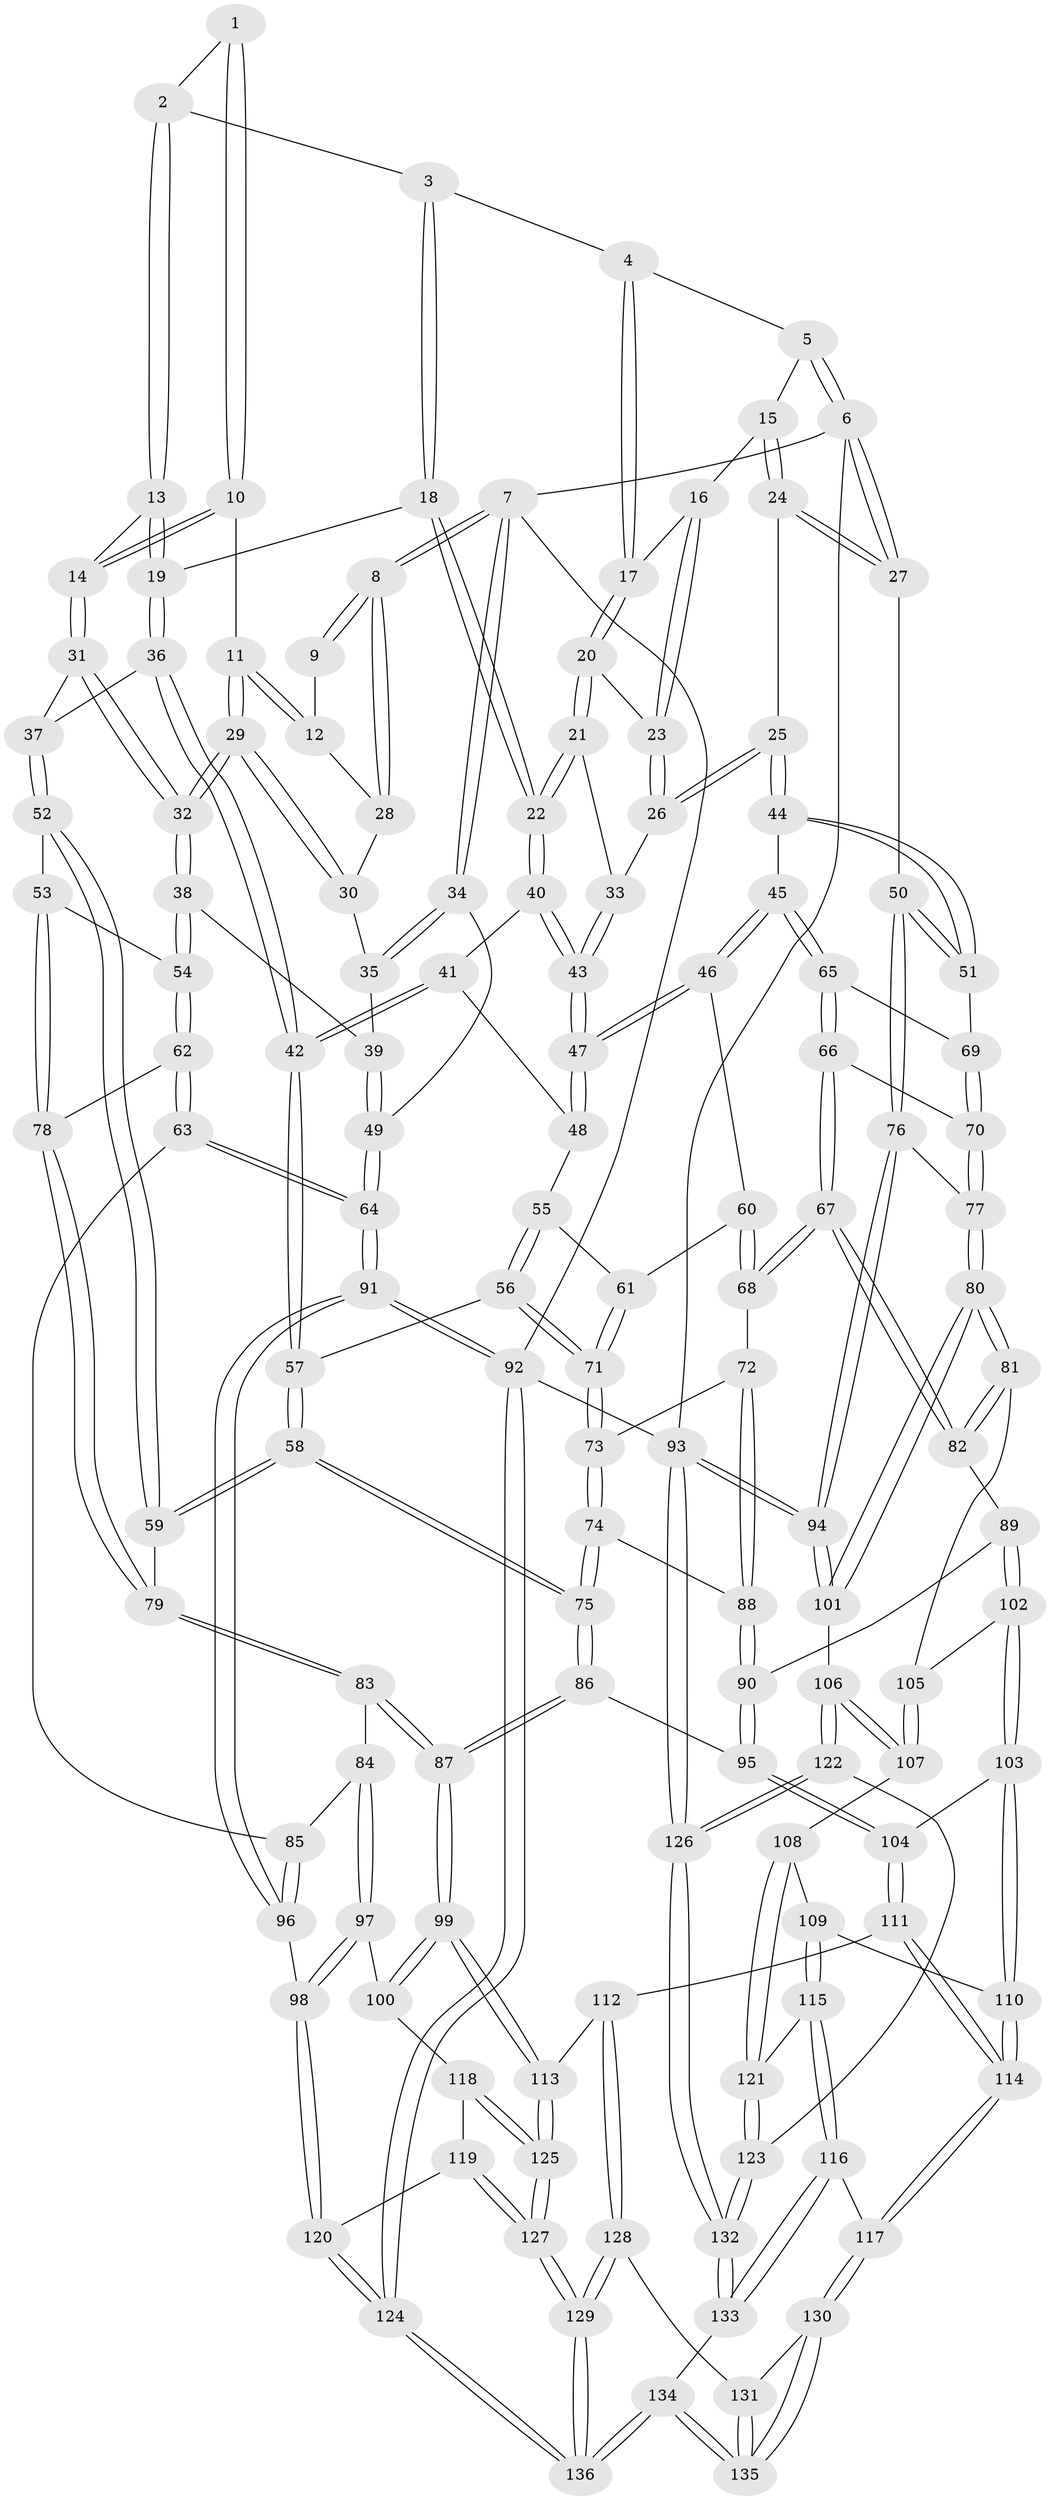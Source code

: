 // coarse degree distribution, {3: 0.15853658536585366, 4: 0.4146341463414634, 5: 0.35365853658536583, 6: 0.07317073170731707}
// Generated by graph-tools (version 1.1) at 2025/52/02/27/25 19:52:42]
// undirected, 136 vertices, 337 edges
graph export_dot {
graph [start="1"]
  node [color=gray90,style=filled];
  1 [pos="+0.3691701537733762+0"];
  2 [pos="+0.4324410386285427+0"];
  3 [pos="+0.5112609824480453+0"];
  4 [pos="+0.5226523059139073+0"];
  5 [pos="+0.8439287694710801+0"];
  6 [pos="+1+0"];
  7 [pos="+0+0"];
  8 [pos="+0+0"];
  9 [pos="+0.28476769567050997+0"];
  10 [pos="+0.3041766130818919+0.03367459069282553"];
  11 [pos="+0.2176505408121197+0.0963292832052391"];
  12 [pos="+0.17082227346048545+0.05965413929929285"];
  13 [pos="+0.41199195404482086+0.11671141708361278"];
  14 [pos="+0.3377868744152949+0.1321568628982069"];
  15 [pos="+0.8465280634513633+0"];
  16 [pos="+0.7854482550784785+0.03707089550738494"];
  17 [pos="+0.6118387279321652+0.004977038098273193"];
  18 [pos="+0.4999978404749831+0.13918119231016948"];
  19 [pos="+0.44678483846076517+0.14152435215873185"];
  20 [pos="+0.6339966566039023+0.08867590564710864"];
  21 [pos="+0.6227907089816463+0.11241322276345746"];
  22 [pos="+0.5484017719255067+0.16738652966185733"];
  23 [pos="+0.7365930570427429+0.09575539570615846"];
  24 [pos="+0.8929460387882238+0.0636151764560305"];
  25 [pos="+0.8038544107065501+0.21452299449920004"];
  26 [pos="+0.771700052262265+0.18244158018670426"];
  27 [pos="+1+0.24449350439145773"];
  28 [pos="+0.11458583895323965+0.07458313772806636"];
  29 [pos="+0.2296796404994622+0.15603404258781936"];
  30 [pos="+0.096781228555948+0.11895352116586998"];
  31 [pos="+0.2850777278178092+0.21031151624028763"];
  32 [pos="+0.25500427116152374+0.2171530089223701"];
  33 [pos="+0.6709641057776387+0.18347784358905175"];
  34 [pos="+0+0.09753142185360651"];
  35 [pos="+0.08792356534100351+0.13228850295863934"];
  36 [pos="+0.40530515844196+0.25522511683202476"];
  37 [pos="+0.361107538774584+0.2467601232326203"];
  38 [pos="+0.19635699311310673+0.27761031617537535"];
  39 [pos="+0.10942099390201086+0.2163362883852088"];
  40 [pos="+0.5490958869638136+0.18641285903067423"];
  41 [pos="+0.5348579870754282+0.21336381400237459"];
  42 [pos="+0.43948965999400186+0.28637796295271517"];
  43 [pos="+0.6538478939774804+0.27154408040219147"];
  44 [pos="+0.8077751597349786+0.23064782400471764"];
  45 [pos="+0.7443668123223826+0.31191569264226326"];
  46 [pos="+0.6724010056827694+0.3033390601316236"];
  47 [pos="+0.6624530833586083+0.2920099257069104"];
  48 [pos="+0.5576541536757329+0.29254600587482715"];
  49 [pos="+0+0.3064812405236092"];
  50 [pos="+1+0.26723004889113966"];
  51 [pos="+1+0.28231582651640036"];
  52 [pos="+0.32532749472346584+0.3877301558817448"];
  53 [pos="+0.28684339516035506+0.37607205075136463"];
  54 [pos="+0.1958200072355383+0.28253051124557926"];
  55 [pos="+0.5394730460243138+0.31739539286028967"];
  56 [pos="+0.47513116091815166+0.3432948828172085"];
  57 [pos="+0.4538579251022075+0.34265303767190625"];
  58 [pos="+0.4039509757614587+0.43349300722074624"];
  59 [pos="+0.38408055561148285+0.4238503651019844"];
  60 [pos="+0.633596592605306+0.35340896623255336"];
  61 [pos="+0.6085146567886063+0.3675473919359104"];
  62 [pos="+0.1174028364816092+0.3795503913039288"];
  63 [pos="+0.018707494751045793+0.4299095366769211"];
  64 [pos="+0+0.430844700837006"];
  65 [pos="+0.7454381014500238+0.3146189295230544"];
  66 [pos="+0.7722499570416157+0.43305584338744535"];
  67 [pos="+0.7418785969559134+0.46799419247014057"];
  68 [pos="+0.6833494919041505+0.470301920752839"];
  69 [pos="+0.895412957280064+0.3606671690539087"];
  70 [pos="+0.8372062400997687+0.44151661931598846"];
  71 [pos="+0.5777773507830075+0.4065245089060351"];
  72 [pos="+0.6561573553437274+0.48132673275347176"];
  73 [pos="+0.5766011654856711+0.4235910619095076"];
  74 [pos="+0.4912468531115506+0.504622910121239"];
  75 [pos="+0.4326307794462012+0.543237197598908"];
  76 [pos="+1+0.38137967716042437"];
  77 [pos="+0.9131178057748021+0.5063520063506334"];
  78 [pos="+0.22553667854115328+0.4745751429809814"];
  79 [pos="+0.22724888027963366+0.48158373595982684"];
  80 [pos="+0.868885141321448+0.6476502473482801"];
  81 [pos="+0.8205481212139378+0.6312439584786791"];
  82 [pos="+0.7504616878802671+0.5189606781637829"];
  83 [pos="+0.23130197151834148+0.5340000576494989"];
  84 [pos="+0.1732361461926677+0.5607102877006838"];
  85 [pos="+0.13602593563565443+0.5498049104450715"];
  86 [pos="+0.42602457097358243+0.586676865575828"];
  87 [pos="+0.40983073895216104+0.6064510236149542"];
  88 [pos="+0.6483129889445012+0.493401009337775"];
  89 [pos="+0.6471841626077872+0.6138799110527995"];
  90 [pos="+0.6189088067523183+0.5929666821265175"];
  91 [pos="+0+0.5679886341574581"];
  92 [pos="+0+1"];
  93 [pos="+1+1"];
  94 [pos="+1+0.808981105127892"];
  95 [pos="+0.4753191930126204+0.5928832423993456"];
  96 [pos="+0.04625900359150406+0.653529477434694"];
  97 [pos="+0.17590457633826842+0.673789626102976"];
  98 [pos="+0.10496986977807811+0.7143600234990146"];
  99 [pos="+0.3954594913410456+0.6710505312851073"];
  100 [pos="+0.269960400567033+0.7019570571264045"];
  101 [pos="+0.8999548386401413+0.6955528810847807"];
  102 [pos="+0.6809436101342382+0.6636238493536926"];
  103 [pos="+0.6772460699377327+0.6699927114505955"];
  104 [pos="+0.6182945469763896+0.7180673200445894"];
  105 [pos="+0.6809505053105586+0.6636239070193087"];
  106 [pos="+0.8757396831354202+0.7245644437601724"];
  107 [pos="+0.7550761023802539+0.7559702426788399"];
  108 [pos="+0.7422064304525984+0.7711440241190951"];
  109 [pos="+0.691651420502288+0.757098153511957"];
  110 [pos="+0.6900750990594002+0.7552313978387906"];
  111 [pos="+0.5608694855605475+0.8084055410368282"];
  112 [pos="+0.5204056272196323+0.7929219154396853"];
  113 [pos="+0.41312852317588467+0.7257944626063967"];
  114 [pos="+0.5743368872275302+0.8243825208895288"];
  115 [pos="+0.695984593634973+0.8573049131389336"];
  116 [pos="+0.6459967124924405+0.8693477047411902"];
  117 [pos="+0.588517500969144+0.8474375291481061"];
  118 [pos="+0.22354498170818773+0.7822949798973827"];
  119 [pos="+0.19743303495133763+0.8018854130797798"];
  120 [pos="+0.09190313510545835+0.8327088137727497"];
  121 [pos="+0.7310004796880398+0.8567984333850287"];
  122 [pos="+0.8594626209008909+0.7634268427211458"];
  123 [pos="+0.7939022763233781+0.8826755080974099"];
  124 [pos="+0+1"];
  125 [pos="+0.346600659565417+0.8698762160861566"];
  126 [pos="+1+1"];
  127 [pos="+0.33120402730659204+0.9285525394092242"];
  128 [pos="+0.4279735254050038+0.9760886563961076"];
  129 [pos="+0.31868309078269036+1"];
  130 [pos="+0.5669555884185199+0.8919693639751496"];
  131 [pos="+0.5151432902915973+0.9449587299222721"];
  132 [pos="+1+1"];
  133 [pos="+0.7211244172437391+1"];
  134 [pos="+0.7047645129947745+1"];
  135 [pos="+0.6216411169100388+1"];
  136 [pos="+0.23792559457193668+1"];
  1 -- 2;
  1 -- 10;
  1 -- 10;
  2 -- 3;
  2 -- 13;
  2 -- 13;
  3 -- 4;
  3 -- 18;
  3 -- 18;
  4 -- 5;
  4 -- 17;
  4 -- 17;
  5 -- 6;
  5 -- 6;
  5 -- 15;
  6 -- 7;
  6 -- 27;
  6 -- 27;
  6 -- 93;
  7 -- 8;
  7 -- 8;
  7 -- 34;
  7 -- 34;
  7 -- 92;
  8 -- 9;
  8 -- 9;
  8 -- 28;
  8 -- 28;
  9 -- 12;
  10 -- 11;
  10 -- 14;
  10 -- 14;
  11 -- 12;
  11 -- 12;
  11 -- 29;
  11 -- 29;
  12 -- 28;
  13 -- 14;
  13 -- 19;
  13 -- 19;
  14 -- 31;
  14 -- 31;
  15 -- 16;
  15 -- 24;
  15 -- 24;
  16 -- 17;
  16 -- 23;
  16 -- 23;
  17 -- 20;
  17 -- 20;
  18 -- 19;
  18 -- 22;
  18 -- 22;
  19 -- 36;
  19 -- 36;
  20 -- 21;
  20 -- 21;
  20 -- 23;
  21 -- 22;
  21 -- 22;
  21 -- 33;
  22 -- 40;
  22 -- 40;
  23 -- 26;
  23 -- 26;
  24 -- 25;
  24 -- 27;
  24 -- 27;
  25 -- 26;
  25 -- 26;
  25 -- 44;
  25 -- 44;
  26 -- 33;
  27 -- 50;
  28 -- 30;
  29 -- 30;
  29 -- 30;
  29 -- 32;
  29 -- 32;
  30 -- 35;
  31 -- 32;
  31 -- 32;
  31 -- 37;
  32 -- 38;
  32 -- 38;
  33 -- 43;
  33 -- 43;
  34 -- 35;
  34 -- 35;
  34 -- 49;
  35 -- 39;
  36 -- 37;
  36 -- 42;
  36 -- 42;
  37 -- 52;
  37 -- 52;
  38 -- 39;
  38 -- 54;
  38 -- 54;
  39 -- 49;
  39 -- 49;
  40 -- 41;
  40 -- 43;
  40 -- 43;
  41 -- 42;
  41 -- 42;
  41 -- 48;
  42 -- 57;
  42 -- 57;
  43 -- 47;
  43 -- 47;
  44 -- 45;
  44 -- 51;
  44 -- 51;
  45 -- 46;
  45 -- 46;
  45 -- 65;
  45 -- 65;
  46 -- 47;
  46 -- 47;
  46 -- 60;
  47 -- 48;
  47 -- 48;
  48 -- 55;
  49 -- 64;
  49 -- 64;
  50 -- 51;
  50 -- 51;
  50 -- 76;
  50 -- 76;
  51 -- 69;
  52 -- 53;
  52 -- 59;
  52 -- 59;
  53 -- 54;
  53 -- 78;
  53 -- 78;
  54 -- 62;
  54 -- 62;
  55 -- 56;
  55 -- 56;
  55 -- 61;
  56 -- 57;
  56 -- 71;
  56 -- 71;
  57 -- 58;
  57 -- 58;
  58 -- 59;
  58 -- 59;
  58 -- 75;
  58 -- 75;
  59 -- 79;
  60 -- 61;
  60 -- 68;
  60 -- 68;
  61 -- 71;
  61 -- 71;
  62 -- 63;
  62 -- 63;
  62 -- 78;
  63 -- 64;
  63 -- 64;
  63 -- 85;
  64 -- 91;
  64 -- 91;
  65 -- 66;
  65 -- 66;
  65 -- 69;
  66 -- 67;
  66 -- 67;
  66 -- 70;
  67 -- 68;
  67 -- 68;
  67 -- 82;
  67 -- 82;
  68 -- 72;
  69 -- 70;
  69 -- 70;
  70 -- 77;
  70 -- 77;
  71 -- 73;
  71 -- 73;
  72 -- 73;
  72 -- 88;
  72 -- 88;
  73 -- 74;
  73 -- 74;
  74 -- 75;
  74 -- 75;
  74 -- 88;
  75 -- 86;
  75 -- 86;
  76 -- 77;
  76 -- 94;
  76 -- 94;
  77 -- 80;
  77 -- 80;
  78 -- 79;
  78 -- 79;
  79 -- 83;
  79 -- 83;
  80 -- 81;
  80 -- 81;
  80 -- 101;
  80 -- 101;
  81 -- 82;
  81 -- 82;
  81 -- 105;
  82 -- 89;
  83 -- 84;
  83 -- 87;
  83 -- 87;
  84 -- 85;
  84 -- 97;
  84 -- 97;
  85 -- 96;
  85 -- 96;
  86 -- 87;
  86 -- 87;
  86 -- 95;
  87 -- 99;
  87 -- 99;
  88 -- 90;
  88 -- 90;
  89 -- 90;
  89 -- 102;
  89 -- 102;
  90 -- 95;
  90 -- 95;
  91 -- 92;
  91 -- 92;
  91 -- 96;
  91 -- 96;
  92 -- 124;
  92 -- 124;
  92 -- 93;
  93 -- 94;
  93 -- 94;
  93 -- 126;
  93 -- 126;
  94 -- 101;
  94 -- 101;
  95 -- 104;
  95 -- 104;
  96 -- 98;
  97 -- 98;
  97 -- 98;
  97 -- 100;
  98 -- 120;
  98 -- 120;
  99 -- 100;
  99 -- 100;
  99 -- 113;
  99 -- 113;
  100 -- 118;
  101 -- 106;
  102 -- 103;
  102 -- 103;
  102 -- 105;
  103 -- 104;
  103 -- 110;
  103 -- 110;
  104 -- 111;
  104 -- 111;
  105 -- 107;
  105 -- 107;
  106 -- 107;
  106 -- 107;
  106 -- 122;
  106 -- 122;
  107 -- 108;
  108 -- 109;
  108 -- 121;
  108 -- 121;
  109 -- 110;
  109 -- 115;
  109 -- 115;
  110 -- 114;
  110 -- 114;
  111 -- 112;
  111 -- 114;
  111 -- 114;
  112 -- 113;
  112 -- 128;
  112 -- 128;
  113 -- 125;
  113 -- 125;
  114 -- 117;
  114 -- 117;
  115 -- 116;
  115 -- 116;
  115 -- 121;
  116 -- 117;
  116 -- 133;
  116 -- 133;
  117 -- 130;
  117 -- 130;
  118 -- 119;
  118 -- 125;
  118 -- 125;
  119 -- 120;
  119 -- 127;
  119 -- 127;
  120 -- 124;
  120 -- 124;
  121 -- 123;
  121 -- 123;
  122 -- 123;
  122 -- 126;
  122 -- 126;
  123 -- 132;
  123 -- 132;
  124 -- 136;
  124 -- 136;
  125 -- 127;
  125 -- 127;
  126 -- 132;
  126 -- 132;
  127 -- 129;
  127 -- 129;
  128 -- 129;
  128 -- 129;
  128 -- 131;
  129 -- 136;
  129 -- 136;
  130 -- 131;
  130 -- 135;
  130 -- 135;
  131 -- 135;
  131 -- 135;
  132 -- 133;
  132 -- 133;
  133 -- 134;
  134 -- 135;
  134 -- 135;
  134 -- 136;
  134 -- 136;
}
